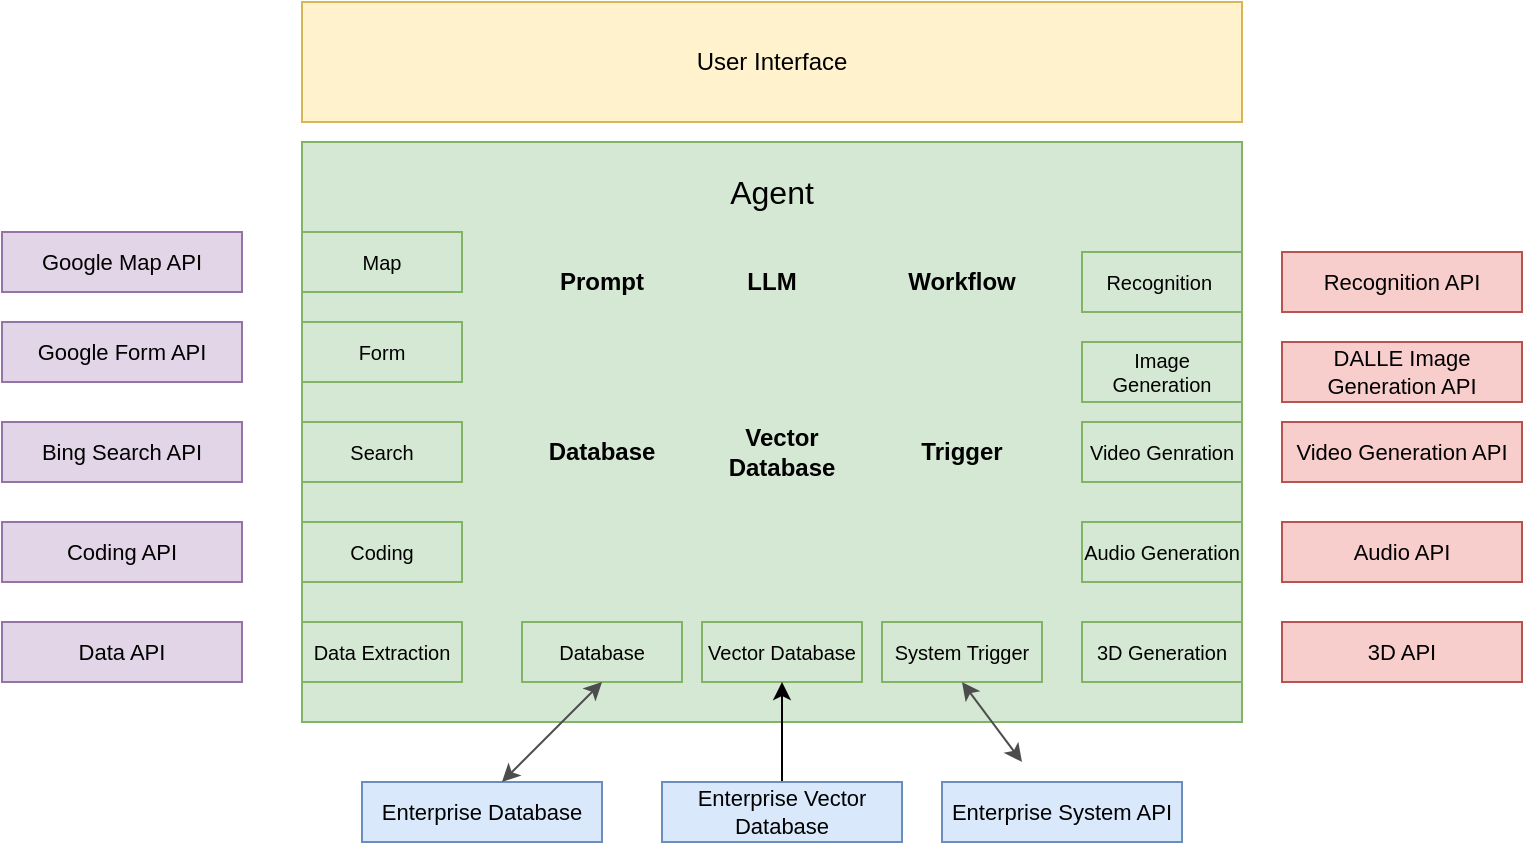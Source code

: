 <mxfile version="28.0.5">
  <diagram name="Page-1" id="OcbBpKtOufQN1kxAVuW1">
    <mxGraphModel dx="1874" dy="1190" grid="1" gridSize="10" guides="1" tooltips="1" connect="1" arrows="1" fold="1" page="1" pageScale="1" pageWidth="1400" pageHeight="1200" math="0" shadow="0">
      <root>
        <mxCell id="0" />
        <mxCell id="1" parent="0" />
        <mxCell id="QdtAJcI9wP8UnNUqGFjW-1" value="" style="rounded=0;whiteSpace=wrap;html=1;fillColor=#d5e8d4;strokeColor=#82b366;fontSize=12;" vertex="1" parent="1">
          <mxGeometry x="240" y="190" width="470" height="290" as="geometry" />
        </mxCell>
        <mxCell id="QdtAJcI9wP8UnNUqGFjW-2" value="User Interface" style="rounded=0;whiteSpace=wrap;html=1;fillColor=#fff2cc;strokeColor=#d6b656;" vertex="1" parent="1">
          <mxGeometry x="240" y="120" width="470" height="60" as="geometry" />
        </mxCell>
        <mxCell id="QdtAJcI9wP8UnNUqGFjW-3" value="Agent" style="text;html=1;align=center;verticalAlign=middle;whiteSpace=wrap;rounded=0;fontSize=16;" vertex="1" parent="1">
          <mxGeometry x="420" y="200" width="110" height="30" as="geometry" />
        </mxCell>
        <mxCell id="QdtAJcI9wP8UnNUqGFjW-4" value="Prompt" style="text;html=1;align=center;verticalAlign=middle;whiteSpace=wrap;rounded=0;fontSize=12;fontStyle=1" vertex="1" parent="1">
          <mxGeometry x="360" y="245" width="60" height="30" as="geometry" />
        </mxCell>
        <mxCell id="QdtAJcI9wP8UnNUqGFjW-5" value="LLM" style="text;html=1;align=center;verticalAlign=middle;whiteSpace=wrap;rounded=0;fontSize=12;fontStyle=1" vertex="1" parent="1">
          <mxGeometry x="445" y="245" width="60" height="30" as="geometry" />
        </mxCell>
        <mxCell id="QdtAJcI9wP8UnNUqGFjW-6" value="Workflow" style="text;html=1;align=center;verticalAlign=middle;whiteSpace=wrap;rounded=0;fontSize=12;fontStyle=1" vertex="1" parent="1">
          <mxGeometry x="540" y="245" width="60" height="30" as="geometry" />
        </mxCell>
        <mxCell id="QdtAJcI9wP8UnNUqGFjW-7" value="Database" style="text;html=1;align=center;verticalAlign=middle;whiteSpace=wrap;rounded=0;fontSize=12;fontStyle=1" vertex="1" parent="1">
          <mxGeometry x="360" y="330" width="60" height="30" as="geometry" />
        </mxCell>
        <mxCell id="QdtAJcI9wP8UnNUqGFjW-8" value="Vector Database" style="text;html=1;align=center;verticalAlign=middle;whiteSpace=wrap;rounded=0;fontSize=12;fontStyle=1" vertex="1" parent="1">
          <mxGeometry x="450" y="330" width="60" height="30" as="geometry" />
        </mxCell>
        <mxCell id="QdtAJcI9wP8UnNUqGFjW-9" value="Trigger" style="text;html=1;align=center;verticalAlign=middle;whiteSpace=wrap;rounded=0;fontSize=12;fontStyle=1" vertex="1" parent="1">
          <mxGeometry x="540" y="330" width="60" height="30" as="geometry" />
        </mxCell>
        <mxCell id="QdtAJcI9wP8UnNUqGFjW-11" value="Google Map API" style="rounded=0;whiteSpace=wrap;html=1;fontSize=11;fillColor=#e1d5e7;strokeColor=#9673a6;" vertex="1" parent="1">
          <mxGeometry x="90" y="235" width="120" height="30" as="geometry" />
        </mxCell>
        <mxCell id="QdtAJcI9wP8UnNUqGFjW-12" value="Google Form API" style="rounded=0;whiteSpace=wrap;html=1;fontSize=11;fillColor=#e1d5e7;strokeColor=#9673a6;" vertex="1" parent="1">
          <mxGeometry x="90" y="280" width="120" height="30" as="geometry" />
        </mxCell>
        <mxCell id="QdtAJcI9wP8UnNUqGFjW-15" value="Bing Search API" style="rounded=0;whiteSpace=wrap;html=1;fontSize=11;fillColor=#e1d5e7;strokeColor=#9673a6;" vertex="1" parent="1">
          <mxGeometry x="90" y="330" width="120" height="30" as="geometry" />
        </mxCell>
        <mxCell id="QdtAJcI9wP8UnNUqGFjW-18" value="Map" style="rounded=0;whiteSpace=wrap;html=1;fontSize=10;fillColor=#d5e8d4;strokeColor=#82b366;" vertex="1" parent="1">
          <mxGeometry x="240" y="235" width="80" height="30" as="geometry" />
        </mxCell>
        <mxCell id="QdtAJcI9wP8UnNUqGFjW-19" value="Form" style="rounded=0;whiteSpace=wrap;html=1;fontSize=10;fillColor=#d5e8d4;strokeColor=#82b366;" vertex="1" parent="1">
          <mxGeometry x="240" y="280" width="80" height="30" as="geometry" />
        </mxCell>
        <mxCell id="QdtAJcI9wP8UnNUqGFjW-20" value="Search" style="rounded=0;whiteSpace=wrap;html=1;fontSize=10;fillColor=#d5e8d4;strokeColor=#82b366;" vertex="1" parent="1">
          <mxGeometry x="240" y="330" width="80" height="30" as="geometry" />
        </mxCell>
        <mxCell id="QdtAJcI9wP8UnNUqGFjW-21" value="Coding" style="rounded=0;whiteSpace=wrap;html=1;fontSize=10;fillColor=#d5e8d4;strokeColor=#82b366;" vertex="1" parent="1">
          <mxGeometry x="240" y="380" width="80" height="30" as="geometry" />
        </mxCell>
        <mxCell id="QdtAJcI9wP8UnNUqGFjW-22" value="Coding API" style="rounded=0;whiteSpace=wrap;html=1;fontSize=11;fillColor=#e1d5e7;strokeColor=#9673a6;" vertex="1" parent="1">
          <mxGeometry x="90" y="380" width="120" height="30" as="geometry" />
        </mxCell>
        <mxCell id="QdtAJcI9wP8UnNUqGFjW-24" value="Data Extraction" style="rounded=0;whiteSpace=wrap;html=1;fontSize=10;fillColor=#d5e8d4;strokeColor=#82b366;" vertex="1" parent="1">
          <mxGeometry x="240" y="430" width="80" height="30" as="geometry" />
        </mxCell>
        <mxCell id="QdtAJcI9wP8UnNUqGFjW-25" value="Data API" style="rounded=0;whiteSpace=wrap;html=1;fontSize=11;fillColor=#e1d5e7;strokeColor=#9673a6;" vertex="1" parent="1">
          <mxGeometry x="90" y="430" width="120" height="30" as="geometry" />
        </mxCell>
        <mxCell id="QdtAJcI9wP8UnNUqGFjW-31" value="Image Generation" style="rounded=0;whiteSpace=wrap;html=1;fontSize=10;fillColor=#d5e8d4;strokeColor=#82b366;" vertex="1" parent="1">
          <mxGeometry x="630" y="290" width="80" height="30" as="geometry" />
        </mxCell>
        <mxCell id="QdtAJcI9wP8UnNUqGFjW-32" value="&lt;span data-huuid=&quot;9950819607807505317&quot;&gt;&lt;span&gt;Recognition&amp;nbsp;&lt;/span&gt;&lt;/span&gt;" style="rounded=0;whiteSpace=wrap;html=1;fontSize=10;fillColor=#d5e8d4;strokeColor=#82b366;" vertex="1" parent="1">
          <mxGeometry x="630" y="245" width="80" height="30" as="geometry" />
        </mxCell>
        <mxCell id="QdtAJcI9wP8UnNUqGFjW-33" value="Recognition API" style="rounded=0;whiteSpace=wrap;html=1;fontSize=11;fillColor=#f8cecc;strokeColor=#b85450;" vertex="1" parent="1">
          <mxGeometry x="730" y="245" width="120" height="30" as="geometry" />
        </mxCell>
        <mxCell id="QdtAJcI9wP8UnNUqGFjW-35" value="DALLE Image Generation API" style="rounded=0;whiteSpace=wrap;html=1;fontSize=11;fillColor=#f8cecc;strokeColor=#b85450;" vertex="1" parent="1">
          <mxGeometry x="730" y="290" width="120" height="30" as="geometry" />
        </mxCell>
        <mxCell id="QdtAJcI9wP8UnNUqGFjW-36" value="Audio API" style="rounded=0;whiteSpace=wrap;html=1;fontSize=11;fillColor=#f8cecc;strokeColor=#b85450;" vertex="1" parent="1">
          <mxGeometry x="730" y="380" width="120" height="30" as="geometry" />
        </mxCell>
        <mxCell id="QdtAJcI9wP8UnNUqGFjW-37" value="Video Generation API" style="rounded=0;whiteSpace=wrap;html=1;fontSize=11;fillColor=#f8cecc;strokeColor=#b85450;" vertex="1" parent="1">
          <mxGeometry x="730" y="330" width="120" height="30" as="geometry" />
        </mxCell>
        <mxCell id="QdtAJcI9wP8UnNUqGFjW-38" value="Video Genration" style="rounded=0;whiteSpace=wrap;html=1;fontSize=10;fillColor=#d5e8d4;strokeColor=#82b366;" vertex="1" parent="1">
          <mxGeometry x="630" y="330" width="80" height="30" as="geometry" />
        </mxCell>
        <mxCell id="QdtAJcI9wP8UnNUqGFjW-39" value="Audio Generation" style="rounded=0;whiteSpace=wrap;html=1;fontSize=10;fillColor=#d5e8d4;strokeColor=#82b366;" vertex="1" parent="1">
          <mxGeometry x="630" y="380" width="80" height="30" as="geometry" />
        </mxCell>
        <mxCell id="QdtAJcI9wP8UnNUqGFjW-40" value="3D Generation" style="rounded=0;whiteSpace=wrap;html=1;fontSize=10;fillColor=#d5e8d4;strokeColor=#82b366;" vertex="1" parent="1">
          <mxGeometry x="630" y="430" width="80" height="30" as="geometry" />
        </mxCell>
        <mxCell id="QdtAJcI9wP8UnNUqGFjW-41" value="3D API" style="rounded=0;whiteSpace=wrap;html=1;fontSize=11;fillColor=#f8cecc;strokeColor=#b85450;" vertex="1" parent="1">
          <mxGeometry x="730" y="430" width="120" height="30" as="geometry" />
        </mxCell>
        <mxCell id="QdtAJcI9wP8UnNUqGFjW-42" value="Database" style="rounded=0;whiteSpace=wrap;html=1;fontSize=10;fillColor=#d5e8d4;strokeColor=#82b366;" vertex="1" parent="1">
          <mxGeometry x="350" y="430" width="80" height="30" as="geometry" />
        </mxCell>
        <mxCell id="QdtAJcI9wP8UnNUqGFjW-43" value="Vector Database" style="rounded=0;whiteSpace=wrap;html=1;fontSize=10;fillColor=#d5e8d4;strokeColor=#82b366;" vertex="1" parent="1">
          <mxGeometry x="440" y="430" width="80" height="30" as="geometry" />
        </mxCell>
        <mxCell id="QdtAJcI9wP8UnNUqGFjW-44" value="System Trigger" style="rounded=0;whiteSpace=wrap;html=1;fontSize=10;fillColor=#d5e8d4;strokeColor=#82b366;" vertex="1" parent="1">
          <mxGeometry x="530" y="430" width="80" height="30" as="geometry" />
        </mxCell>
        <mxCell id="QdtAJcI9wP8UnNUqGFjW-52" style="edgeStyle=orthogonalEdgeStyle;rounded=0;orthogonalLoop=1;jettySize=auto;html=1;exitX=0.5;exitY=0;exitDx=0;exitDy=0;entryX=0.5;entryY=1;entryDx=0;entryDy=0;" edge="1" parent="1" source="QdtAJcI9wP8UnNUqGFjW-45" target="QdtAJcI9wP8UnNUqGFjW-43">
          <mxGeometry relative="1" as="geometry">
            <mxPoint x="490" y="520" as="targetPoint" />
          </mxGeometry>
        </mxCell>
        <mxCell id="QdtAJcI9wP8UnNUqGFjW-45" value="Enterprise Vector Database" style="rounded=0;whiteSpace=wrap;html=1;fontSize=11;fillColor=#dae8fc;strokeColor=#6c8ebf;" vertex="1" parent="1">
          <mxGeometry x="420" y="510" width="120" height="30" as="geometry" />
        </mxCell>
        <mxCell id="QdtAJcI9wP8UnNUqGFjW-46" value="Enterprise System API" style="rounded=0;whiteSpace=wrap;html=1;fontSize=11;fillColor=#dae8fc;strokeColor=#6c8ebf;" vertex="1" parent="1">
          <mxGeometry x="560" y="510" width="120" height="30" as="geometry" />
        </mxCell>
        <mxCell id="QdtAJcI9wP8UnNUqGFjW-48" value="Enterprise Database" style="rounded=0;whiteSpace=wrap;html=1;fontSize=11;fillColor=#dae8fc;strokeColor=#6c8ebf;" vertex="1" parent="1">
          <mxGeometry x="270" y="510" width="120" height="30" as="geometry" />
        </mxCell>
        <mxCell id="QdtAJcI9wP8UnNUqGFjW-49" value="" style="endArrow=classic;startArrow=classic;html=1;rounded=0;strokeColor=light-dark(#4D4D4D,#6A6A6A);" edge="1" parent="1">
          <mxGeometry width="50" height="50" relative="1" as="geometry">
            <mxPoint x="340" y="510" as="sourcePoint" />
            <mxPoint x="390" y="460" as="targetPoint" />
          </mxGeometry>
        </mxCell>
        <mxCell id="QdtAJcI9wP8UnNUqGFjW-50" value="" style="endArrow=classic;startArrow=classic;html=1;rounded=0;strokeColor=light-dark(#4D4D4D,#6A6A6A);" edge="1" parent="1">
          <mxGeometry width="50" height="50" relative="1" as="geometry">
            <mxPoint x="600" y="500" as="sourcePoint" />
            <mxPoint x="570" y="460" as="targetPoint" />
          </mxGeometry>
        </mxCell>
      </root>
    </mxGraphModel>
  </diagram>
</mxfile>
